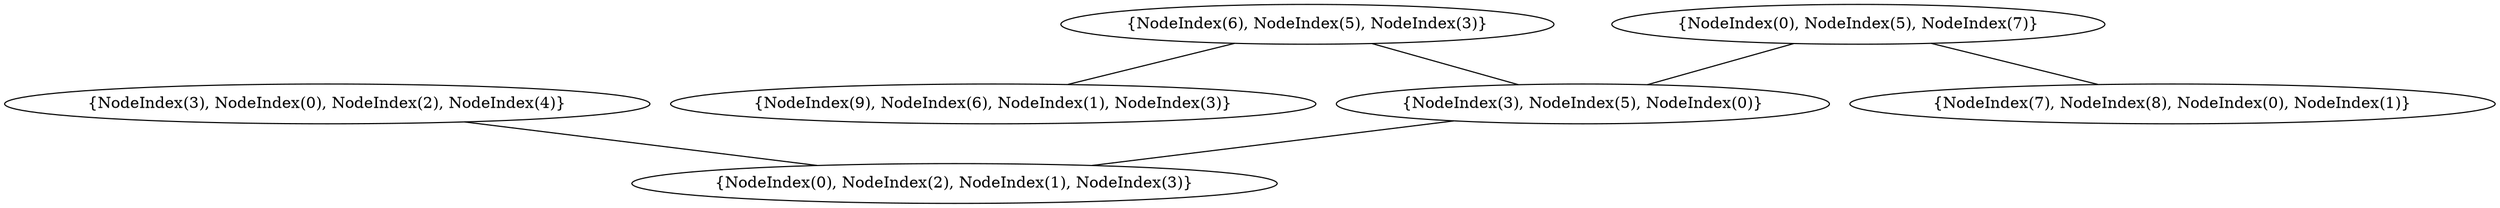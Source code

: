 graph {
    0 [ label = "{NodeIndex(0), NodeIndex(2), NodeIndex(1), NodeIndex(3)}" ]
    1 [ label = "{NodeIndex(9), NodeIndex(6), NodeIndex(1), NodeIndex(3)}" ]
    2 [ label = "{NodeIndex(7), NodeIndex(8), NodeIndex(0), NodeIndex(1)}" ]
    3 [ label = "{NodeIndex(3), NodeIndex(0), NodeIndex(2), NodeIndex(4)}" ]
    4 [ label = "{NodeIndex(3), NodeIndex(5), NodeIndex(0)}" ]
    5 [ label = "{NodeIndex(6), NodeIndex(5), NodeIndex(3)}" ]
    6 [ label = "{NodeIndex(0), NodeIndex(5), NodeIndex(7)}" ]
    3 -- 0 [ ]
    5 -- 4 [ ]
    6 -- 4 [ ]
    4 -- 0 [ ]
    5 -- 1 [ ]
    6 -- 2 [ ]
}
